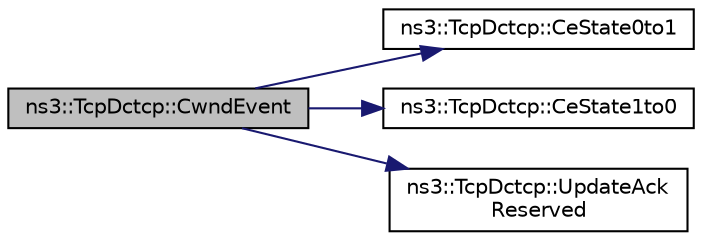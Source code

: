 digraph "ns3::TcpDctcp::CwndEvent"
{
 // LATEX_PDF_SIZE
  edge [fontname="Helvetica",fontsize="10",labelfontname="Helvetica",labelfontsize="10"];
  node [fontname="Helvetica",fontsize="10",shape=record];
  rankdir="LR";
  Node1 [label="ns3::TcpDctcp::CwndEvent",height=0.2,width=0.4,color="black", fillcolor="grey75", style="filled", fontcolor="black",tooltip="Trigger events/calculations on occurrence of congestion window event."];
  Node1 -> Node2 [color="midnightblue",fontsize="10",style="solid",fontname="Helvetica"];
  Node2 [label="ns3::TcpDctcp::CeState0to1",height=0.2,width=0.4,color="black", fillcolor="white", style="filled",URL="$classns3_1_1_tcp_dctcp.html#ad30d4dac68f8ebc3b14eaac2fb32c800",tooltip="Changes state of m_ceState to true."];
  Node1 -> Node3 [color="midnightblue",fontsize="10",style="solid",fontname="Helvetica"];
  Node3 [label="ns3::TcpDctcp::CeState1to0",height=0.2,width=0.4,color="black", fillcolor="white", style="filled",URL="$classns3_1_1_tcp_dctcp.html#aae3c17373de0e2529aab88bd2b40c7bc",tooltip="Changes state of m_ceState to false."];
  Node1 -> Node4 [color="midnightblue",fontsize="10",style="solid",fontname="Helvetica"];
  Node4 [label="ns3::TcpDctcp::UpdateAck\lReserved",height=0.2,width=0.4,color="black", fillcolor="white", style="filled",URL="$classns3_1_1_tcp_dctcp.html#ab4ea6269f50fcc167e4a3ea4f8f580df",tooltip="Updates the value of m_delayedAckReserved."];
}
